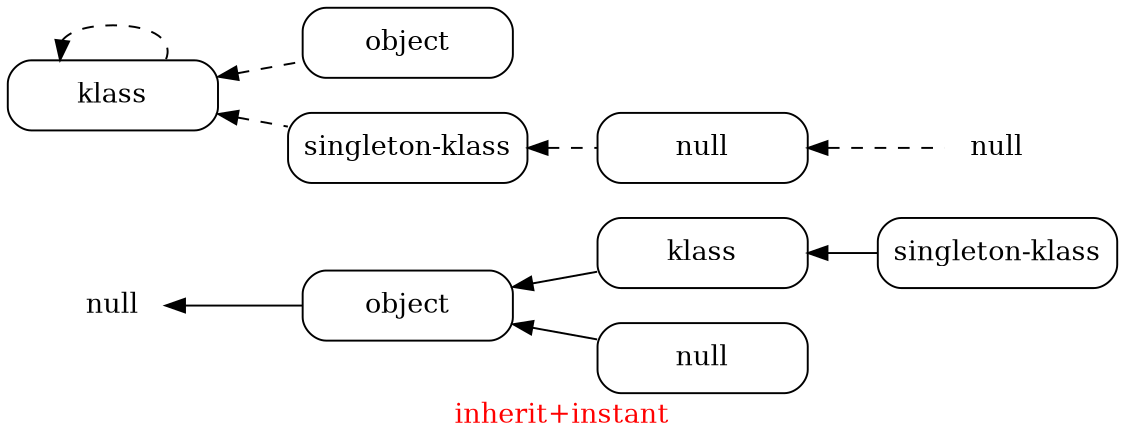 // Copyright (C) 2007, 2008, 2009 Robert Nielsen <robert@dakota.org>
//
// Licensed under the Apache License, Version 2.0 (the "License");
// you may not use this file except in compliance with the License.
// You may obtain a copy of the License at
//
//      http://www.apache.org/licenses/LICENSE-2.0
//
// Unless required by applicable law or agreed to in writing, software
// distributed under the License is distributed on an "AS IS" BASIS,
// WITHOUT WARRANTIES OR CONDITIONS OF ANY KIND, either express or implied.
// See the License for the specific language governing permissions and
// limitations under the License.

digraph "inherit+instant"
{
  graph [ label = "\G", fontcolor = red ];
  graph [ rankdir = LR, center = true, page = "8.5,11", size = "7.5,10" ];
  edge [ dir = back ];
  node [ shape = box, style = rounded ];
  
  "null-instance1" [ label = "null", shape = plaintext ];
  "null-instance2" [ label = "null", shape = plaintext ];

  node [ width = "1.5" ];

  "klass1"           [ label = "klass" ];
  "klass2"           [ label = "klass" ];
  "null1"            [ label = "null" ];
  "null2"            [ label = "null" ];
  "object1"          [ label = "object" ];
  "object2"          [ label = "object" ];
  "singleton-klass1" [ label = "singleton-klass" ];
  "singleton-klass2" [ label = "singleton-klass" ];
  
  edge [ style = solid ];
  "null-instance1"  -> "object1";
  "object1"         -> "klass1";
  "object1"         -> "null1";
  "klass1"          -> "singleton-klass1";

  edge [ style = dashed ];
  "klass2"           -> "klass2";
  "klass2"           -> "object2";
  "klass2"           -> "singleton-klass2";
  "null2"            -> "null-instance2";
  "singleton-klass2" -> "null2";
}
// instantiation hier:
//   klass <- klass
//   klass <- object
//   klass <- singleton-klass <- null-klass <- null
// inheritence hier:
//   null <- object <- klass <- singleton-klass
//   null <- object <- null-klass
